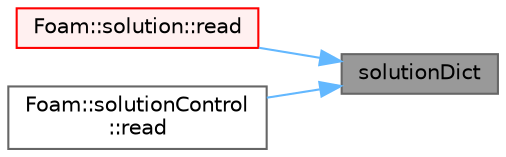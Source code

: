 digraph "solutionDict"
{
 // LATEX_PDF_SIZE
  bgcolor="transparent";
  edge [fontname=Helvetica,fontsize=10,labelfontname=Helvetica,labelfontsize=10];
  node [fontname=Helvetica,fontsize=10,shape=box,height=0.2,width=0.4];
  rankdir="RL";
  Node1 [id="Node000001",label="solutionDict",height=0.2,width=0.4,color="gray40", fillcolor="grey60", style="filled", fontcolor="black",tooltip=" "];
  Node1 -> Node2 [id="edge1_Node000001_Node000002",dir="back",color="steelblue1",style="solid",tooltip=" "];
  Node2 [id="Node000002",label="Foam::solution::read",height=0.2,width=0.4,color="red", fillcolor="#FFF0F0", style="filled",URL="$classFoam_1_1solution.html#af816873151ddb0126e98bb2f914d8ed5",tooltip=" "];
  Node1 -> Node4 [id="edge2_Node000001_Node000004",dir="back",color="steelblue1",style="solid",tooltip=" "];
  Node4 [id="Node000004",label="Foam::solutionControl\l::read",height=0.2,width=0.4,color="grey40", fillcolor="white", style="filled",URL="$classFoam_1_1solutionControl.html#a8b0c1962c604c31e7f43a16d6bc7a8bd",tooltip=" "];
}
